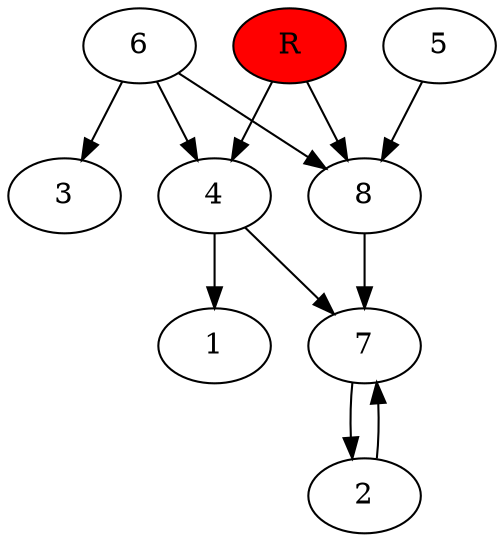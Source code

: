 digraph prb39277 {
	1
	2
	3
	4
	5
	6
	7
	8
	R [fillcolor="#ff0000" style=filled]
	2 -> 7
	4 -> 1
	4 -> 7
	5 -> 8
	6 -> 3
	6 -> 4
	6 -> 8
	7 -> 2
	8 -> 7
	R -> 4
	R -> 8
}
